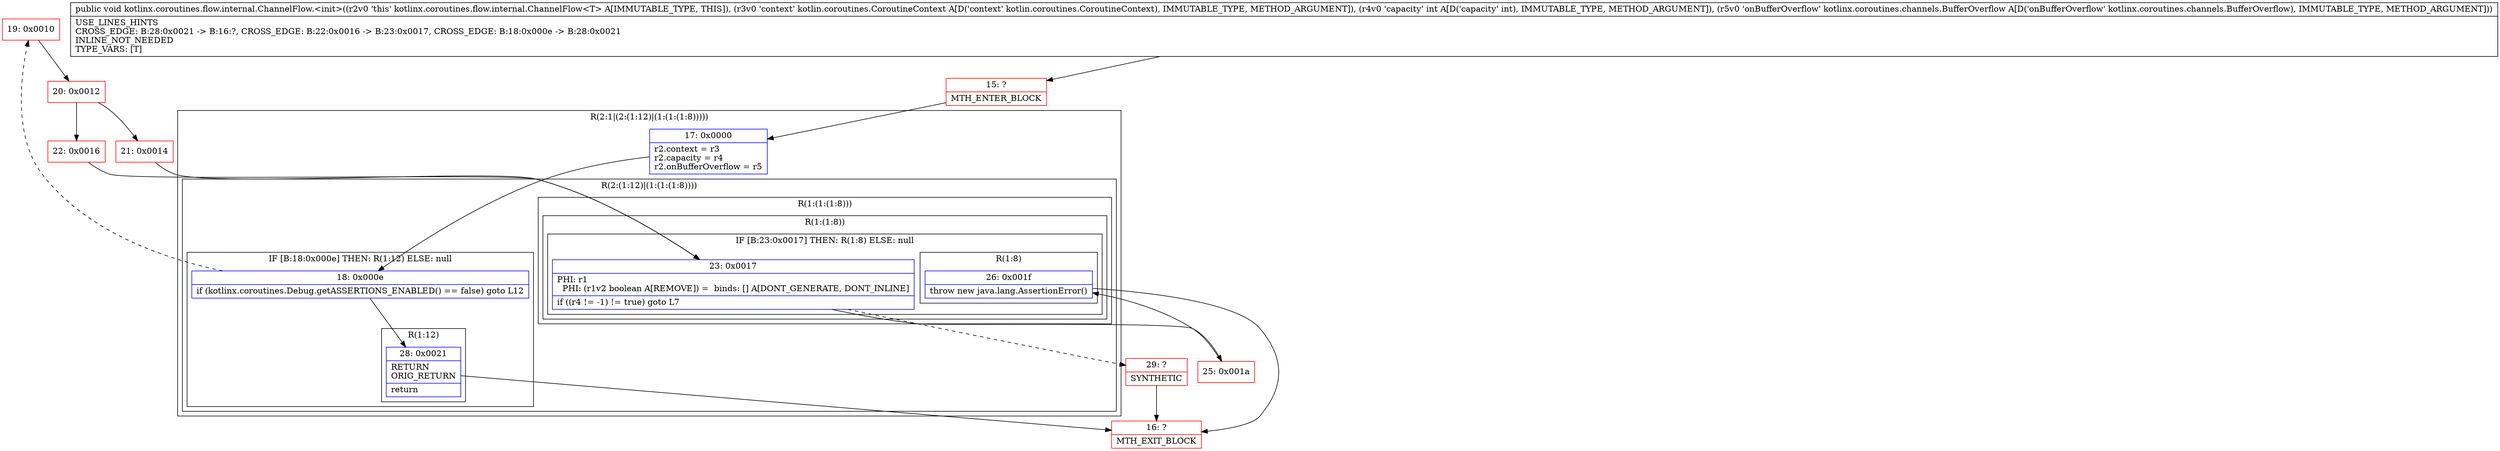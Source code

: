 digraph "CFG forkotlinx.coroutines.flow.internal.ChannelFlow.\<init\>(Lkotlin\/coroutines\/CoroutineContext;ILkotlinx\/coroutines\/channels\/BufferOverflow;)V" {
subgraph cluster_Region_341790383 {
label = "R(2:1|(2:(1:12)|(1:(1:(1:8)))))";
node [shape=record,color=blue];
Node_17 [shape=record,label="{17\:\ 0x0000|r2.context = r3\lr2.capacity = r4\lr2.onBufferOverflow = r5\l}"];
subgraph cluster_Region_630316051 {
label = "R(2:(1:12)|(1:(1:(1:8))))";
node [shape=record,color=blue];
subgraph cluster_IfRegion_4034808 {
label = "IF [B:18:0x000e] THEN: R(1:12) ELSE: null";
node [shape=record,color=blue];
Node_18 [shape=record,label="{18\:\ 0x000e|if (kotlinx.coroutines.Debug.getASSERTIONS_ENABLED() == false) goto L12\l}"];
subgraph cluster_Region_624856021 {
label = "R(1:12)";
node [shape=record,color=blue];
Node_28 [shape=record,label="{28\:\ 0x0021|RETURN\lORIG_RETURN\l|return\l}"];
}
}
subgraph cluster_Region_1274708971 {
label = "R(1:(1:(1:8)))";
node [shape=record,color=blue];
subgraph cluster_Region_1621147587 {
label = "R(1:(1:8))";
node [shape=record,color=blue];
subgraph cluster_IfRegion_217471359 {
label = "IF [B:23:0x0017] THEN: R(1:8) ELSE: null";
node [shape=record,color=blue];
Node_23 [shape=record,label="{23\:\ 0x0017|PHI: r1 \l  PHI: (r1v2 boolean A[REMOVE]) =  binds: [] A[DONT_GENERATE, DONT_INLINE]\l|if ((r4 != \-1) != true) goto L7\l}"];
subgraph cluster_Region_1573325591 {
label = "R(1:8)";
node [shape=record,color=blue];
Node_26 [shape=record,label="{26\:\ 0x001f|throw new java.lang.AssertionError()\l}"];
}
}
}
}
}
}
Node_15 [shape=record,color=red,label="{15\:\ ?|MTH_ENTER_BLOCK\l}"];
Node_19 [shape=record,color=red,label="{19\:\ 0x0010}"];
Node_20 [shape=record,color=red,label="{20\:\ 0x0012}"];
Node_21 [shape=record,color=red,label="{21\:\ 0x0014}"];
Node_25 [shape=record,color=red,label="{25\:\ 0x001a}"];
Node_16 [shape=record,color=red,label="{16\:\ ?|MTH_EXIT_BLOCK\l}"];
Node_29 [shape=record,color=red,label="{29\:\ ?|SYNTHETIC\l}"];
Node_22 [shape=record,color=red,label="{22\:\ 0x0016}"];
MethodNode[shape=record,label="{public void kotlinx.coroutines.flow.internal.ChannelFlow.\<init\>((r2v0 'this' kotlinx.coroutines.flow.internal.ChannelFlow\<T\> A[IMMUTABLE_TYPE, THIS]), (r3v0 'context' kotlin.coroutines.CoroutineContext A[D('context' kotlin.coroutines.CoroutineContext), IMMUTABLE_TYPE, METHOD_ARGUMENT]), (r4v0 'capacity' int A[D('capacity' int), IMMUTABLE_TYPE, METHOD_ARGUMENT]), (r5v0 'onBufferOverflow' kotlinx.coroutines.channels.BufferOverflow A[D('onBufferOverflow' kotlinx.coroutines.channels.BufferOverflow), IMMUTABLE_TYPE, METHOD_ARGUMENT]))  | USE_LINES_HINTS\lCROSS_EDGE: B:28:0x0021 \-\> B:16:?, CROSS_EDGE: B:22:0x0016 \-\> B:23:0x0017, CROSS_EDGE: B:18:0x000e \-\> B:28:0x0021\lINLINE_NOT_NEEDED\lTYPE_VARS: [T]\l}"];
MethodNode -> Node_15;Node_17 -> Node_18;
Node_18 -> Node_19[style=dashed];
Node_18 -> Node_28;
Node_28 -> Node_16;
Node_23 -> Node_25;
Node_23 -> Node_29[style=dashed];
Node_26 -> Node_16;
Node_15 -> Node_17;
Node_19 -> Node_20;
Node_20 -> Node_21;
Node_20 -> Node_22;
Node_21 -> Node_23;
Node_25 -> Node_26;
Node_29 -> Node_16;
Node_22 -> Node_23;
}

